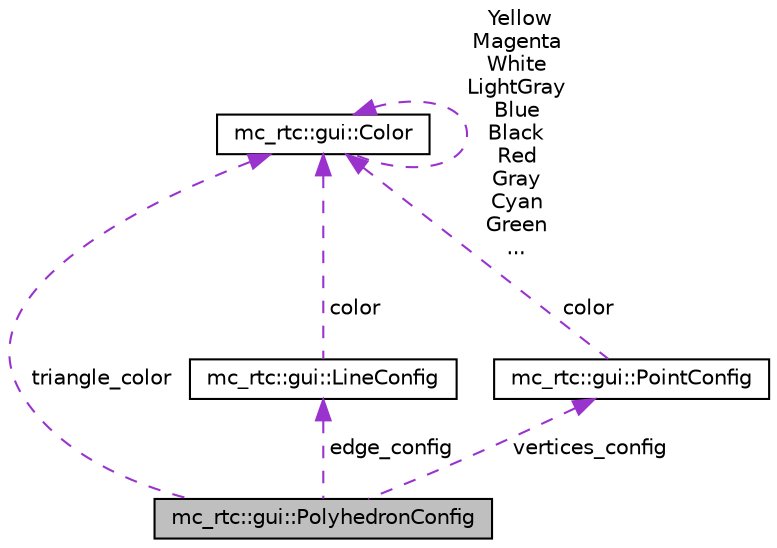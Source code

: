 digraph "mc_rtc::gui::PolyhedronConfig"
{
 // INTERACTIVE_SVG=YES
  edge [fontname="Helvetica",fontsize="10",labelfontname="Helvetica",labelfontsize="10"];
  node [fontname="Helvetica",fontsize="10",shape=record];
  Node1 [label="mc_rtc::gui::PolyhedronConfig",height=0.2,width=0.4,color="black", fillcolor="grey75", style="filled", fontcolor="black"];
  Node2 -> Node1 [dir="back",color="darkorchid3",fontsize="10",style="dashed",label=" triangle_color" ,fontname="Helvetica"];
  Node2 [label="mc_rtc::gui::Color",height=0.2,width=0.4,color="black", fillcolor="white", style="filled",URL="$structmc__rtc_1_1gui_1_1Color.html"];
  Node2 -> Node2 [dir="back",color="darkorchid3",fontsize="10",style="dashed",label=" Yellow\nMagenta\nWhite\nLightGray\nBlue\nBlack\nRed\nGray\nCyan\nGreen\n..." ,fontname="Helvetica"];
  Node3 -> Node1 [dir="back",color="darkorchid3",fontsize="10",style="dashed",label=" edge_config" ,fontname="Helvetica"];
  Node3 [label="mc_rtc::gui::LineConfig",height=0.2,width=0.4,color="black", fillcolor="white", style="filled",URL="$structmc__rtc_1_1gui_1_1LineConfig.html"];
  Node2 -> Node3 [dir="back",color="darkorchid3",fontsize="10",style="dashed",label=" color" ,fontname="Helvetica"];
  Node4 -> Node1 [dir="back",color="darkorchid3",fontsize="10",style="dashed",label=" vertices_config" ,fontname="Helvetica"];
  Node4 [label="mc_rtc::gui::PointConfig",height=0.2,width=0.4,color="black", fillcolor="white", style="filled",URL="$structmc__rtc_1_1gui_1_1PointConfig.html"];
  Node2 -> Node4 [dir="back",color="darkorchid3",fontsize="10",style="dashed",label=" color" ,fontname="Helvetica"];
}
